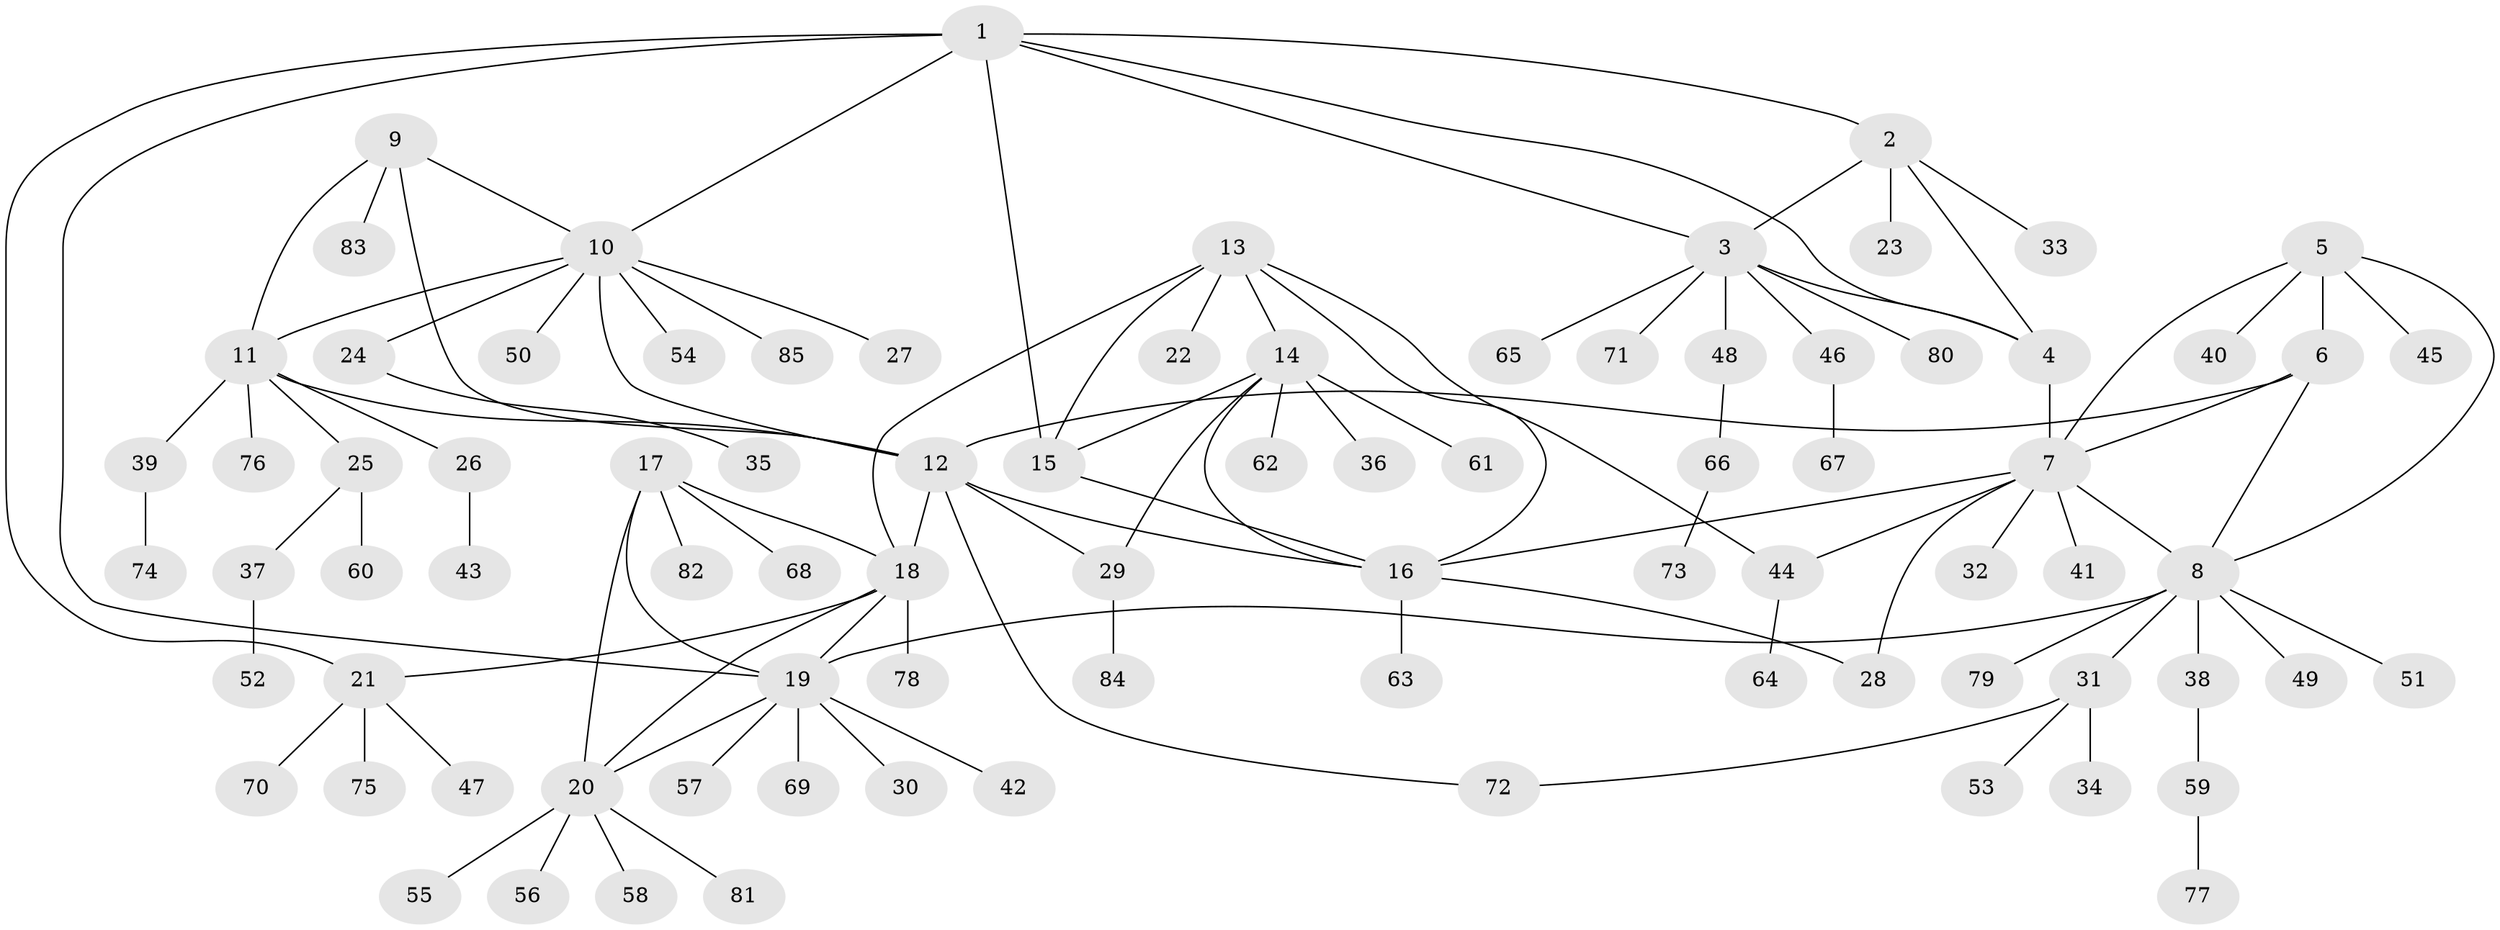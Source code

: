 // coarse degree distribution, {7: 0.029411764705882353, 2: 0.2647058823529412, 4: 0.14705882352941177, 3: 0.08823529411764706, 9: 0.029411764705882353, 6: 0.08823529411764706, 5: 0.08823529411764706, 8: 0.029411764705882353, 1: 0.23529411764705882}
// Generated by graph-tools (version 1.1) at 2025/52/03/04/25 22:52:48]
// undirected, 85 vertices, 110 edges
graph export_dot {
  node [color=gray90,style=filled];
  1;
  2;
  3;
  4;
  5;
  6;
  7;
  8;
  9;
  10;
  11;
  12;
  13;
  14;
  15;
  16;
  17;
  18;
  19;
  20;
  21;
  22;
  23;
  24;
  25;
  26;
  27;
  28;
  29;
  30;
  31;
  32;
  33;
  34;
  35;
  36;
  37;
  38;
  39;
  40;
  41;
  42;
  43;
  44;
  45;
  46;
  47;
  48;
  49;
  50;
  51;
  52;
  53;
  54;
  55;
  56;
  57;
  58;
  59;
  60;
  61;
  62;
  63;
  64;
  65;
  66;
  67;
  68;
  69;
  70;
  71;
  72;
  73;
  74;
  75;
  76;
  77;
  78;
  79;
  80;
  81;
  82;
  83;
  84;
  85;
  1 -- 2;
  1 -- 3;
  1 -- 4;
  1 -- 10;
  1 -- 15;
  1 -- 19;
  1 -- 21;
  2 -- 3;
  2 -- 4;
  2 -- 23;
  2 -- 33;
  3 -- 4;
  3 -- 46;
  3 -- 48;
  3 -- 65;
  3 -- 71;
  3 -- 80;
  4 -- 7;
  5 -- 6;
  5 -- 7;
  5 -- 8;
  5 -- 40;
  5 -- 45;
  6 -- 7;
  6 -- 8;
  6 -- 12;
  7 -- 8;
  7 -- 16;
  7 -- 28;
  7 -- 32;
  7 -- 41;
  7 -- 44;
  8 -- 19;
  8 -- 31;
  8 -- 38;
  8 -- 49;
  8 -- 51;
  8 -- 79;
  9 -- 10;
  9 -- 11;
  9 -- 12;
  9 -- 83;
  10 -- 11;
  10 -- 12;
  10 -- 24;
  10 -- 27;
  10 -- 50;
  10 -- 54;
  10 -- 85;
  11 -- 12;
  11 -- 25;
  11 -- 26;
  11 -- 39;
  11 -- 76;
  12 -- 16;
  12 -- 18;
  12 -- 29;
  12 -- 72;
  13 -- 14;
  13 -- 15;
  13 -- 16;
  13 -- 18;
  13 -- 22;
  13 -- 44;
  14 -- 15;
  14 -- 16;
  14 -- 29;
  14 -- 36;
  14 -- 61;
  14 -- 62;
  15 -- 16;
  16 -- 28;
  16 -- 63;
  17 -- 18;
  17 -- 19;
  17 -- 20;
  17 -- 68;
  17 -- 82;
  18 -- 19;
  18 -- 20;
  18 -- 21;
  18 -- 78;
  19 -- 20;
  19 -- 30;
  19 -- 42;
  19 -- 57;
  19 -- 69;
  20 -- 55;
  20 -- 56;
  20 -- 58;
  20 -- 81;
  21 -- 47;
  21 -- 70;
  21 -- 75;
  24 -- 35;
  25 -- 37;
  25 -- 60;
  26 -- 43;
  29 -- 84;
  31 -- 34;
  31 -- 53;
  31 -- 72;
  37 -- 52;
  38 -- 59;
  39 -- 74;
  44 -- 64;
  46 -- 67;
  48 -- 66;
  59 -- 77;
  66 -- 73;
}
